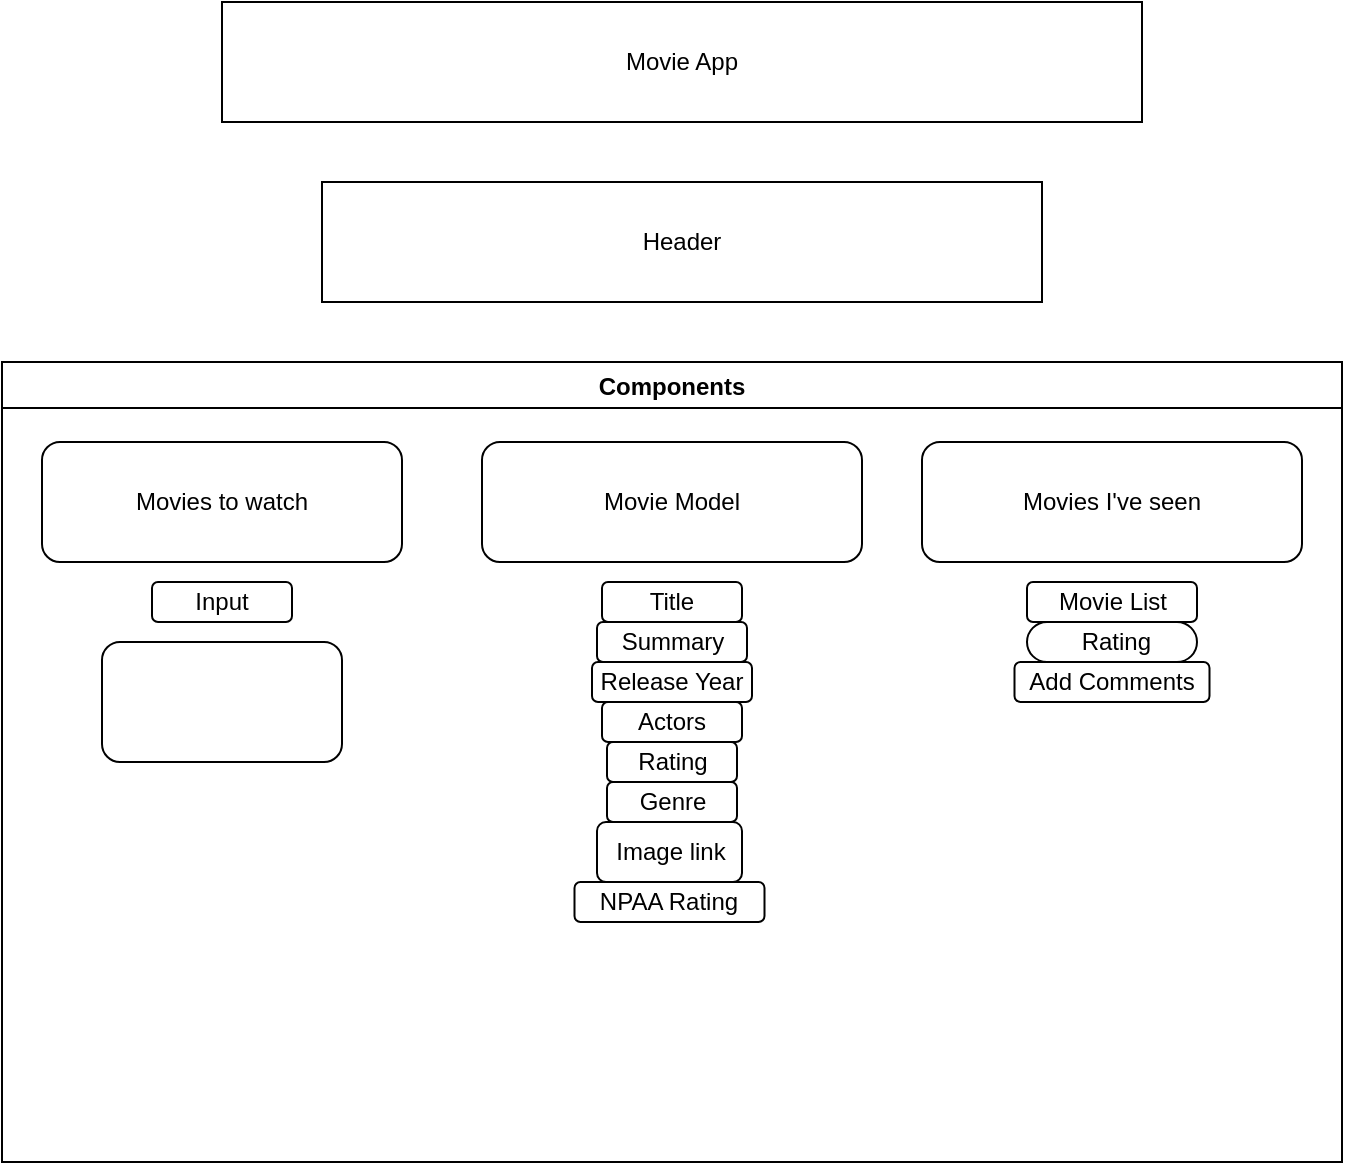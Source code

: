 <mxfile version="14.6.10" type="github">
  <diagram id="DUp-fr1ffum7VBhmkyxb" name="Page-1">
    <mxGraphModel dx="1038" dy="523" grid="1" gridSize="10" guides="1" tooltips="1" connect="1" arrows="1" fold="1" page="1" pageScale="1" pageWidth="850" pageHeight="1100" math="0" shadow="0">
      <root>
        <mxCell id="0" />
        <mxCell id="1" parent="0" />
        <mxCell id="uHMCQkIP6Yc8YSv1XY4B-1" value="Movie App" style="rounded=0;whiteSpace=wrap;html=1;" vertex="1" parent="1">
          <mxGeometry x="210" y="20" width="460" height="60" as="geometry" />
        </mxCell>
        <mxCell id="uHMCQkIP6Yc8YSv1XY4B-2" value="Header" style="rounded=0;whiteSpace=wrap;html=1;" vertex="1" parent="1">
          <mxGeometry x="260" y="110" width="360" height="60" as="geometry" />
        </mxCell>
        <mxCell id="uHMCQkIP6Yc8YSv1XY4B-4" value="Components" style="swimlane;" vertex="1" parent="1">
          <mxGeometry x="100" y="200" width="670" height="400" as="geometry" />
        </mxCell>
        <mxCell id="uHMCQkIP6Yc8YSv1XY4B-6" value="Title" style="rounded=1;whiteSpace=wrap;html=1;" vertex="1" parent="uHMCQkIP6Yc8YSv1XY4B-4">
          <mxGeometry x="300" y="110" width="70" height="20" as="geometry" />
        </mxCell>
        <mxCell id="uHMCQkIP6Yc8YSv1XY4B-7" value="Movies I&#39;ve seen" style="rounded=1;whiteSpace=wrap;html=1;" vertex="1" parent="uHMCQkIP6Yc8YSv1XY4B-4">
          <mxGeometry x="460" y="40" width="190" height="60" as="geometry" />
        </mxCell>
        <mxCell id="uHMCQkIP6Yc8YSv1XY4B-8" value="Movies to watch" style="rounded=1;whiteSpace=wrap;html=1;" vertex="1" parent="uHMCQkIP6Yc8YSv1XY4B-4">
          <mxGeometry x="20" y="40" width="180" height="60" as="geometry" />
        </mxCell>
        <mxCell id="uHMCQkIP6Yc8YSv1XY4B-9" value="Movie Model" style="rounded=1;whiteSpace=wrap;html=1;" vertex="1" parent="uHMCQkIP6Yc8YSv1XY4B-4">
          <mxGeometry x="240" y="40" width="190" height="60" as="geometry" />
        </mxCell>
        <mxCell id="uHMCQkIP6Yc8YSv1XY4B-10" value="Summary" style="rounded=1;whiteSpace=wrap;html=1;" vertex="1" parent="uHMCQkIP6Yc8YSv1XY4B-4">
          <mxGeometry x="297.5" y="130" width="75" height="20" as="geometry" />
        </mxCell>
        <mxCell id="uHMCQkIP6Yc8YSv1XY4B-11" value="Release Year" style="rounded=1;whiteSpace=wrap;html=1;" vertex="1" parent="uHMCQkIP6Yc8YSv1XY4B-4">
          <mxGeometry x="295" y="150" width="80" height="20" as="geometry" />
        </mxCell>
        <mxCell id="uHMCQkIP6Yc8YSv1XY4B-12" value="Actors" style="rounded=1;whiteSpace=wrap;html=1;" vertex="1" parent="uHMCQkIP6Yc8YSv1XY4B-4">
          <mxGeometry x="300" y="170" width="70" height="20" as="geometry" />
        </mxCell>
        <mxCell id="uHMCQkIP6Yc8YSv1XY4B-14" value="Rating" style="rounded=1;whiteSpace=wrap;html=1;" vertex="1" parent="uHMCQkIP6Yc8YSv1XY4B-4">
          <mxGeometry x="302.5" y="190" width="65" height="20" as="geometry" />
        </mxCell>
        <mxCell id="uHMCQkIP6Yc8YSv1XY4B-15" value="Genre" style="rounded=1;whiteSpace=wrap;html=1;" vertex="1" parent="uHMCQkIP6Yc8YSv1XY4B-4">
          <mxGeometry x="302.5" y="210" width="65" height="20" as="geometry" />
        </mxCell>
        <mxCell id="uHMCQkIP6Yc8YSv1XY4B-16" value="Input" style="rounded=1;whiteSpace=wrap;html=1;" vertex="1" parent="uHMCQkIP6Yc8YSv1XY4B-4">
          <mxGeometry x="75" y="110" width="70" height="20" as="geometry" />
        </mxCell>
        <mxCell id="uHMCQkIP6Yc8YSv1XY4B-17" value="Image link" style="rounded=1;whiteSpace=wrap;html=1;" vertex="1" parent="uHMCQkIP6Yc8YSv1XY4B-4">
          <mxGeometry x="297.5" y="230" width="72.5" height="30" as="geometry" />
        </mxCell>
        <mxCell id="uHMCQkIP6Yc8YSv1XY4B-18" value="Movie List" style="rounded=1;whiteSpace=wrap;html=1;" vertex="1" parent="uHMCQkIP6Yc8YSv1XY4B-4">
          <mxGeometry x="512.5" y="110" width="85" height="20" as="geometry" />
        </mxCell>
        <mxCell id="uHMCQkIP6Yc8YSv1XY4B-19" value="&amp;nbsp;Rating" style="rounded=1;whiteSpace=wrap;html=1;arcSize=50;" vertex="1" parent="uHMCQkIP6Yc8YSv1XY4B-4">
          <mxGeometry x="512.5" y="130" width="85" height="20" as="geometry" />
        </mxCell>
        <mxCell id="uHMCQkIP6Yc8YSv1XY4B-20" value="Add Comments" style="rounded=1;whiteSpace=wrap;html=1;" vertex="1" parent="uHMCQkIP6Yc8YSv1XY4B-4">
          <mxGeometry x="506.25" y="150" width="97.5" height="20" as="geometry" />
        </mxCell>
        <mxCell id="uHMCQkIP6Yc8YSv1XY4B-21" value="" style="rounded=1;whiteSpace=wrap;html=1;" vertex="1" parent="uHMCQkIP6Yc8YSv1XY4B-4">
          <mxGeometry x="50" y="140" width="120" height="60" as="geometry" />
        </mxCell>
        <mxCell id="uHMCQkIP6Yc8YSv1XY4B-22" value="NPAA Rating" style="rounded=1;whiteSpace=wrap;html=1;" vertex="1" parent="uHMCQkIP6Yc8YSv1XY4B-4">
          <mxGeometry x="286.25" y="260" width="95" height="20" as="geometry" />
        </mxCell>
      </root>
    </mxGraphModel>
  </diagram>
</mxfile>
